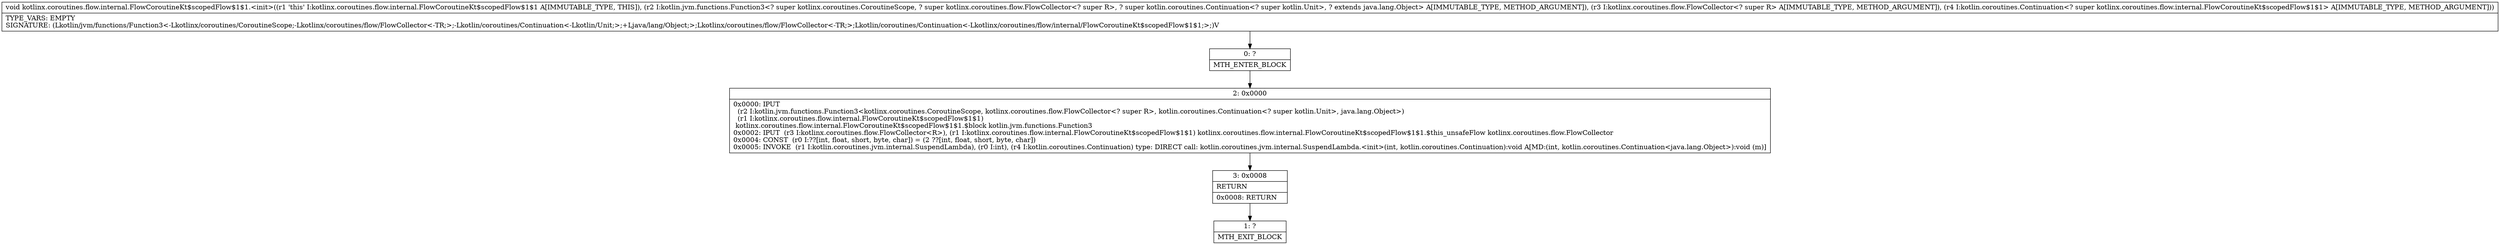 digraph "CFG forkotlinx.coroutines.flow.internal.FlowCoroutineKt$scopedFlow$1$1.\<init\>(Lkotlin\/jvm\/functions\/Function3;Lkotlinx\/coroutines\/flow\/FlowCollector;Lkotlin\/coroutines\/Continuation;)V" {
Node_0 [shape=record,label="{0\:\ ?|MTH_ENTER_BLOCK\l}"];
Node_2 [shape=record,label="{2\:\ 0x0000|0x0000: IPUT  \l  (r2 I:kotlin.jvm.functions.Function3\<kotlinx.coroutines.CoroutineScope, kotlinx.coroutines.flow.FlowCollector\<? super R\>, kotlin.coroutines.Continuation\<? super kotlin.Unit\>, java.lang.Object\>)\l  (r1 I:kotlinx.coroutines.flow.internal.FlowCoroutineKt$scopedFlow$1$1)\l kotlinx.coroutines.flow.internal.FlowCoroutineKt$scopedFlow$1$1.$block kotlin.jvm.functions.Function3 \l0x0002: IPUT  (r3 I:kotlinx.coroutines.flow.FlowCollector\<R\>), (r1 I:kotlinx.coroutines.flow.internal.FlowCoroutineKt$scopedFlow$1$1) kotlinx.coroutines.flow.internal.FlowCoroutineKt$scopedFlow$1$1.$this_unsafeFlow kotlinx.coroutines.flow.FlowCollector \l0x0004: CONST  (r0 I:??[int, float, short, byte, char]) = (2 ??[int, float, short, byte, char]) \l0x0005: INVOKE  (r1 I:kotlin.coroutines.jvm.internal.SuspendLambda), (r0 I:int), (r4 I:kotlin.coroutines.Continuation) type: DIRECT call: kotlin.coroutines.jvm.internal.SuspendLambda.\<init\>(int, kotlin.coroutines.Continuation):void A[MD:(int, kotlin.coroutines.Continuation\<java.lang.Object\>):void (m)]\l}"];
Node_3 [shape=record,label="{3\:\ 0x0008|RETURN\l|0x0008: RETURN   \l}"];
Node_1 [shape=record,label="{1\:\ ?|MTH_EXIT_BLOCK\l}"];
MethodNode[shape=record,label="{void kotlinx.coroutines.flow.internal.FlowCoroutineKt$scopedFlow$1$1.\<init\>((r1 'this' I:kotlinx.coroutines.flow.internal.FlowCoroutineKt$scopedFlow$1$1 A[IMMUTABLE_TYPE, THIS]), (r2 I:kotlin.jvm.functions.Function3\<? super kotlinx.coroutines.CoroutineScope, ? super kotlinx.coroutines.flow.FlowCollector\<? super R\>, ? super kotlin.coroutines.Continuation\<? super kotlin.Unit\>, ? extends java.lang.Object\> A[IMMUTABLE_TYPE, METHOD_ARGUMENT]), (r3 I:kotlinx.coroutines.flow.FlowCollector\<? super R\> A[IMMUTABLE_TYPE, METHOD_ARGUMENT]), (r4 I:kotlin.coroutines.Continuation\<? super kotlinx.coroutines.flow.internal.FlowCoroutineKt$scopedFlow$1$1\> A[IMMUTABLE_TYPE, METHOD_ARGUMENT]))  | TYPE_VARS: EMPTY\lSIGNATURE: (Lkotlin\/jvm\/functions\/Function3\<\-Lkotlinx\/coroutines\/CoroutineScope;\-Lkotlinx\/coroutines\/flow\/FlowCollector\<\-TR;\>;\-Lkotlin\/coroutines\/Continuation\<\-Lkotlin\/Unit;\>;+Ljava\/lang\/Object;\>;Lkotlinx\/coroutines\/flow\/FlowCollector\<\-TR;\>;Lkotlin\/coroutines\/Continuation\<\-Lkotlinx\/coroutines\/flow\/internal\/FlowCoroutineKt$scopedFlow$1$1;\>;)V\l}"];
MethodNode -> Node_0;Node_0 -> Node_2;
Node_2 -> Node_3;
Node_3 -> Node_1;
}

